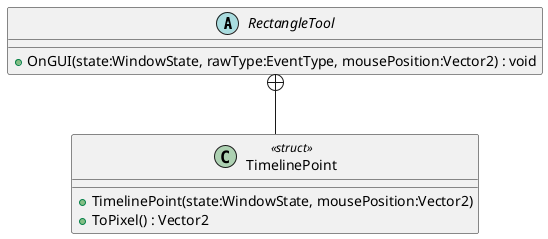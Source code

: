 @startuml
abstract class RectangleTool {
    + OnGUI(state:WindowState, rawType:EventType, mousePosition:Vector2) : void
}
class TimelinePoint <<struct>> {
    + TimelinePoint(state:WindowState, mousePosition:Vector2)
    + ToPixel() : Vector2
}
RectangleTool +-- TimelinePoint
@enduml
